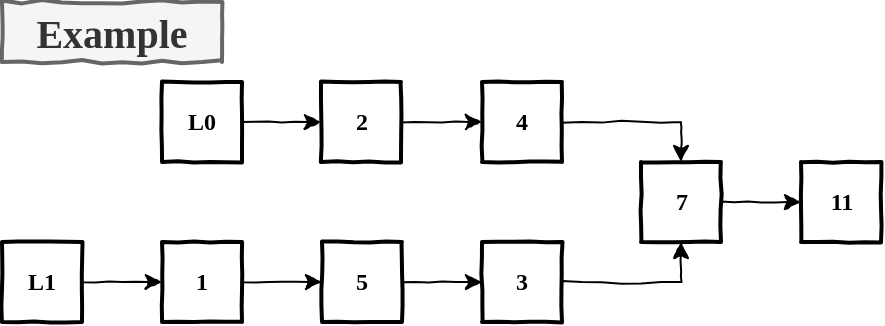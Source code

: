 <mxfile version="12.0.2" type="github" pages="1"><diagram id="TlBRamEUwDprSDDlpEkz" name="Page-1"><mxGraphModel dx="316" dy="206" grid="1" gridSize="10" guides="1" tooltips="1" connect="1" arrows="1" fold="1" page="1" pageScale="1" pageWidth="850" pageHeight="1100" math="0" shadow="0"><root><mxCell id="0"/><mxCell id="1" parent="0"/><mxCell id="vBo4cyFFEOklg2UAthiS-1" value="" style="edgeStyle=orthogonalEdgeStyle;rounded=0;orthogonalLoop=1;jettySize=auto;html=1;comic=1;" edge="1" parent="1" source="vBo4cyFFEOklg2UAthiS-2" target="vBo4cyFFEOklg2UAthiS-4"><mxGeometry relative="1" as="geometry"/></mxCell><mxCell id="vBo4cyFFEOklg2UAthiS-2" value="2" style="html=1;whiteSpace=wrap;comic=1;strokeWidth=2;fontFamily=Comic Sans MS;fontStyle=1;" vertex="1" parent="1"><mxGeometry x="199.5" y="80" width="40" height="40" as="geometry"/></mxCell><mxCell id="vBo4cyFFEOklg2UAthiS-14" style="edgeStyle=orthogonalEdgeStyle;rounded=0;orthogonalLoop=1;jettySize=auto;html=1;exitX=1;exitY=0.5;exitDx=0;exitDy=0;entryX=0.5;entryY=0;entryDx=0;entryDy=0;comic=1;" edge="1" parent="1" source="vBo4cyFFEOklg2UAthiS-4" target="vBo4cyFFEOklg2UAthiS-5"><mxGeometry relative="1" as="geometry"/></mxCell><mxCell id="vBo4cyFFEOklg2UAthiS-4" value="4" style="html=1;whiteSpace=wrap;comic=1;strokeWidth=2;fontFamily=Comic Sans MS;fontStyle=1;" vertex="1" parent="1"><mxGeometry x="280" y="80" width="40" height="40" as="geometry"/></mxCell><mxCell id="vBo4cyFFEOklg2UAthiS-17" style="edgeStyle=orthogonalEdgeStyle;rounded=0;comic=1;orthogonalLoop=1;jettySize=auto;html=1;exitX=1;exitY=0.5;exitDx=0;exitDy=0;entryX=0;entryY=0.5;entryDx=0;entryDy=0;" edge="1" parent="1" source="vBo4cyFFEOklg2UAthiS-5" target="vBo4cyFFEOklg2UAthiS-16"><mxGeometry relative="1" as="geometry"/></mxCell><mxCell id="vBo4cyFFEOklg2UAthiS-5" value="7" style="html=1;whiteSpace=wrap;comic=1;strokeWidth=2;fontFamily=Comic Sans MS;fontStyle=1;" vertex="1" parent="1"><mxGeometry x="359.5" y="120" width="40" height="40" as="geometry"/></mxCell><mxCell id="vBo4cyFFEOklg2UAthiS-6" value="&lt;font style=&quot;font-size: 20px&quot;&gt;Example&lt;/font&gt;" style="html=1;whiteSpace=wrap;comic=1;strokeWidth=2;fontFamily=Comic Sans MS;fontStyle=1;fillColor=#f5f5f5;strokeColor=#666666;fontColor=#333333;" vertex="1" parent="1"><mxGeometry x="40" y="40" width="110" height="30" as="geometry"/></mxCell><mxCell id="vBo4cyFFEOklg2UAthiS-7" value="" style="edgeStyle=orthogonalEdgeStyle;rounded=0;orthogonalLoop=1;jettySize=auto;html=1;comic=1;" edge="1" source="vBo4cyFFEOklg2UAthiS-8" target="vBo4cyFFEOklg2UAthiS-10" parent="1"><mxGeometry relative="1" as="geometry"/></mxCell><mxCell id="vBo4cyFFEOklg2UAthiS-8" value="1" style="html=1;whiteSpace=wrap;comic=1;strokeWidth=2;fontFamily=Comic Sans MS;fontStyle=1;" vertex="1" parent="1"><mxGeometry x="120" y="160" width="40" height="40" as="geometry"/></mxCell><mxCell id="vBo4cyFFEOklg2UAthiS-9" style="edgeStyle=orthogonalEdgeStyle;rounded=0;comic=1;orthogonalLoop=1;jettySize=auto;html=1;exitX=1;exitY=0.5;exitDx=0;exitDy=0;entryX=0;entryY=0.5;entryDx=0;entryDy=0;labelBackgroundColor=none;fontFamily=Comic Sans MS;fontSize=10;fontColor=#000000;" edge="1" source="vBo4cyFFEOklg2UAthiS-10" target="vBo4cyFFEOklg2UAthiS-11" parent="1"><mxGeometry relative="1" as="geometry"/></mxCell><mxCell id="vBo4cyFFEOklg2UAthiS-10" value="5" style="html=1;whiteSpace=wrap;comic=1;strokeWidth=2;fontFamily=Comic Sans MS;fontStyle=1;" vertex="1" parent="1"><mxGeometry x="200" y="160" width="40" height="40" as="geometry"/></mxCell><mxCell id="vBo4cyFFEOklg2UAthiS-13" style="edgeStyle=orthogonalEdgeStyle;rounded=0;orthogonalLoop=1;jettySize=auto;html=1;exitX=1;exitY=0.5;exitDx=0;exitDy=0;entryX=0.5;entryY=1;entryDx=0;entryDy=0;comic=1;" edge="1" parent="1" source="vBo4cyFFEOklg2UAthiS-11" target="vBo4cyFFEOklg2UAthiS-5"><mxGeometry relative="1" as="geometry"/></mxCell><mxCell id="vBo4cyFFEOklg2UAthiS-11" value="3" style="html=1;whiteSpace=wrap;comic=1;strokeWidth=2;fontFamily=Comic Sans MS;fontStyle=1;" vertex="1" parent="1"><mxGeometry x="280" y="160" width="40" height="40" as="geometry"/></mxCell><mxCell id="vBo4cyFFEOklg2UAthiS-16" value="11" style="html=1;whiteSpace=wrap;comic=1;strokeWidth=2;fontFamily=Comic Sans MS;fontStyle=1;" vertex="1" parent="1"><mxGeometry x="439.5" y="120" width="40" height="40" as="geometry"/></mxCell><mxCell id="vBo4cyFFEOklg2UAthiS-21" style="edgeStyle=orthogonalEdgeStyle;rounded=0;comic=1;orthogonalLoop=1;jettySize=auto;html=1;exitX=1;exitY=0.5;exitDx=0;exitDy=0;entryX=0;entryY=0.5;entryDx=0;entryDy=0;" edge="1" parent="1" source="vBo4cyFFEOklg2UAthiS-18" target="vBo4cyFFEOklg2UAthiS-2"><mxGeometry relative="1" as="geometry"/></mxCell><mxCell id="vBo4cyFFEOklg2UAthiS-18" value="L0" style="html=1;whiteSpace=wrap;comic=1;strokeWidth=2;fontFamily=Comic Sans MS;fontStyle=1;" vertex="1" parent="1"><mxGeometry x="120" y="80" width="40" height="40" as="geometry"/></mxCell><mxCell id="vBo4cyFFEOklg2UAthiS-22" style="edgeStyle=orthogonalEdgeStyle;rounded=0;comic=1;orthogonalLoop=1;jettySize=auto;html=1;exitX=1;exitY=0.5;exitDx=0;exitDy=0;entryX=0;entryY=0.5;entryDx=0;entryDy=0;" edge="1" parent="1" source="vBo4cyFFEOklg2UAthiS-19" target="vBo4cyFFEOklg2UAthiS-8"><mxGeometry relative="1" as="geometry"/></mxCell><mxCell id="vBo4cyFFEOklg2UAthiS-19" value="L1" style="html=1;whiteSpace=wrap;comic=1;strokeWidth=2;fontFamily=Comic Sans MS;fontStyle=1;" vertex="1" parent="1"><mxGeometry x="40" y="160" width="40" height="40" as="geometry"/></mxCell></root></mxGraphModel></diagram></mxfile>